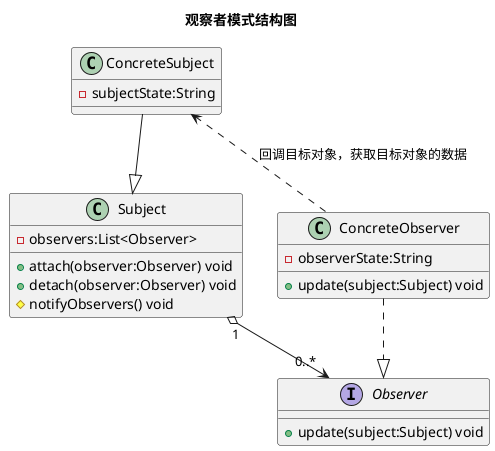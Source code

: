 @startuml observer
title 观察者模式结构图
together {
    class Subject{
        -observers:List<Observer>
        +attach(observer:Observer) void
        +detach(observer:Observer) void
        #notifyObservers() void
    }
    class ConcreteSubject{
        -subjectState:String
    }
}

together {
    interface Observer{
        +update(subject:Subject) void
    }
    class ConcreteObserver{
        -observerState:String
        +update(subject:Subject) void
    }
}


ConcreteSubject --|> Subject
ConcreteObserver ..> ConcreteSubject :回调目标对象，获取目标对象的数据
ConcreteObserver ..|> Observer
Subject "1" o--> "0..*" Observer

@enduml